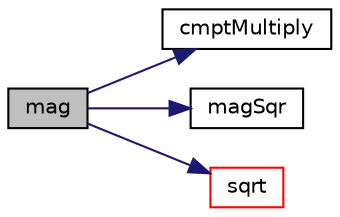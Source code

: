 digraph "mag"
{
  bgcolor="transparent";
  edge [fontname="Helvetica",fontsize="10",labelfontname="Helvetica",labelfontsize="10"];
  node [fontname="Helvetica",fontsize="10",shape=record];
  rankdir="LR";
  Node142502 [label="mag",height=0.2,width=0.4,color="black", fillcolor="grey75", style="filled", fontcolor="black"];
  Node142502 -> Node142503 [color="midnightblue",fontsize="10",style="solid",fontname="Helvetica"];
  Node142503 [label="cmptMultiply",height=0.2,width=0.4,color="black",URL="$a21851.html#aa9d8965aaebcf396a2acfeed4942976b"];
  Node142502 -> Node142504 [color="midnightblue",fontsize="10",style="solid",fontname="Helvetica"];
  Node142504 [label="magSqr",height=0.2,width=0.4,color="black",URL="$a21851.html#ae6fff2c6981e6d9618aa5038e69def6e"];
  Node142502 -> Node142505 [color="midnightblue",fontsize="10",style="solid",fontname="Helvetica"];
  Node142505 [label="sqrt",height=0.2,width=0.4,color="red",URL="$a21851.html#a8616bd62eebf2342a80222fecb1bda71"];
}
